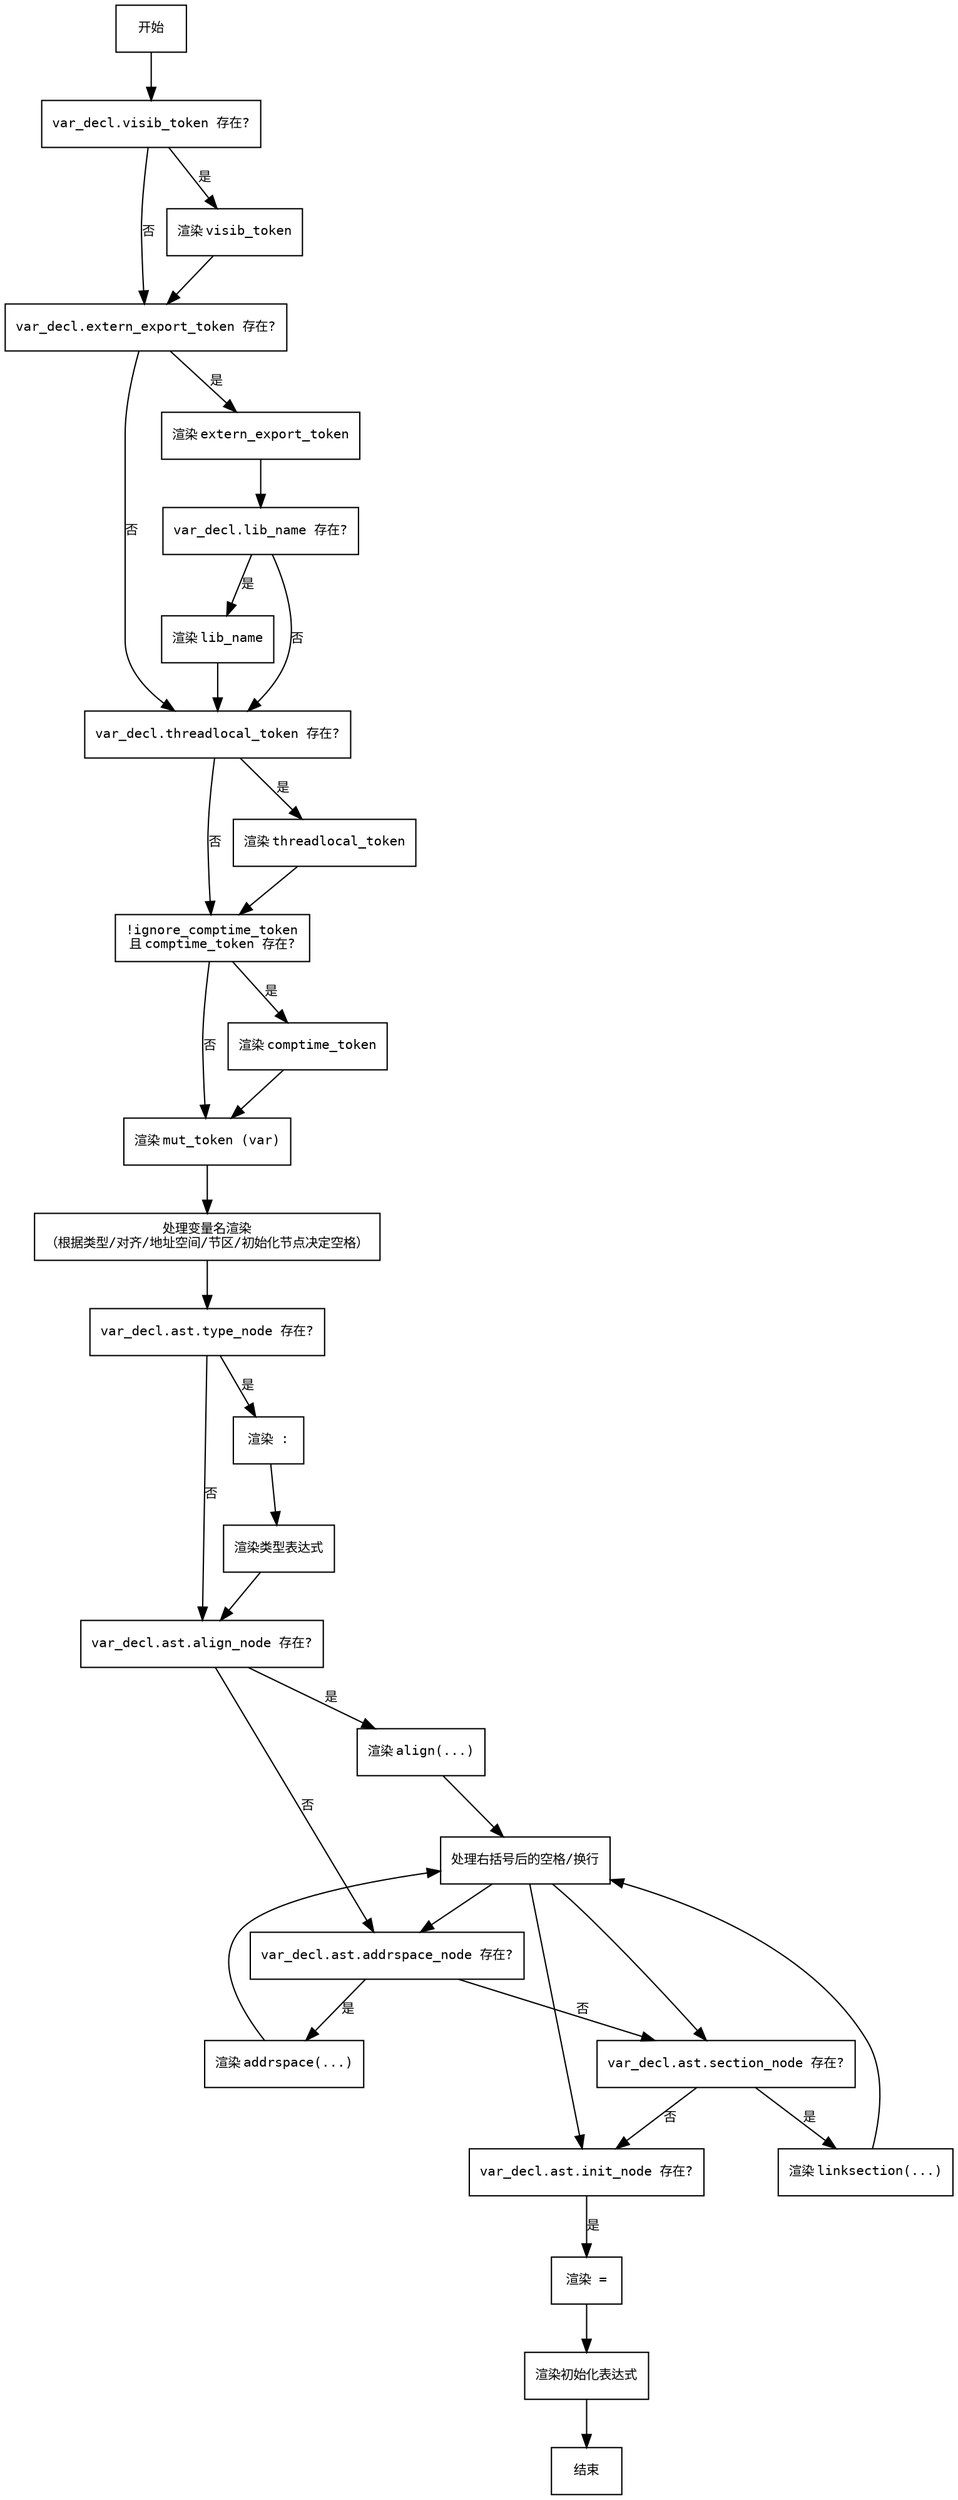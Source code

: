 
digraph RenderVarDeclWithoutFixups {
    node [shape=rectangle, fontname="Courier", fontsize=10];
    edge [fontname="Courier", fontsize=10];
    
    start [label="开始"];
    end [label="结束"];
    
    visib_token_check [label="var_decl.visib_token 存在?"];
    render_visib [label="渲染 visib_token"];
    extern_check [label="var_decl.extern_export_token 存在?"];
    render_extern [label="渲染 extern_export_token"];
    libname_check [label="var_decl.lib_name 存在?"];
    render_libname [label="渲染 lib_name"];
    threadlocal_check [label="var_decl.threadlocal_token 存在?"];
    render_threadlocal [label="渲染 threadlocal_token"];
    comptime_check [label="!ignore_comptime_token\n且 comptime_token 存在?"];
    render_comptime [label="渲染 comptime_token"];
    render_mut [label="渲染 mut_token (var)"];
    name_handling [label="处理变量名渲染\n（根据类型/对齐/地址空间/节区/初始化节点决定空格）"];
    type_node_check [label="var_decl.ast.type_node 存在?"];
    render_colon [label="渲染 :"];
    render_type [label="渲染类型表达式"];
    align_node_check [label="var_decl.ast.align_node 存在?"];
    render_align [label="渲染 align(...)"];
    addrspace_check [label="var_decl.ast.addrspace_node 存在?"];
    render_addrspace [label="渲染 addrspace(...)"];
    section_check [label="var_decl.ast.section_node 存在?"];
    render_section [label="渲染 linksection(...)"];
    init_node_check [label="var_decl.ast.init_node 存在?"];
    render_eq [label="渲染 ="];
    render_init [label="渲染初始化表达式"];
    handle_remaining [label="处理右括号后的空格/换行"];
    
    start -> visib_token_check;
    
    visib_token_check -> render_visib [label="是"];
    visib_token_check -> extern_check [label="否"];
    render_visib -> extern_check;
    
    extern_check -> render_extern [label="是"];
    extern_check -> threadlocal_check [label="否"];
    render_extern -> libname_check;
    libname_check -> render_libname [label="是"];
    libname_check -> threadlocal_check [label="否"];
    render_libname -> threadlocal_check;
    
    threadlocal_check -> render_threadlocal [label="是"];
    threadlocal_check -> comptime_check [label="否"];
    render_threadlocal -> comptime_check;
    
    comptime_check -> render_comptime [label="是"];
    comptime_check -> render_mut [label="否"];
    render_comptime -> render_mut;
    
    render_mut -> name_handling;
    name_handling -> type_node_check;
    
    type_node_check -> render_colon [label="是"];
    type_node_check -> align_node_check [label="否"];
    render_colon -> render_type;
    render_type -> align_node_check;
    
    align_node_check -> render_align [label="是"];
    align_node_check -> addrspace_check [label="否"];
    render_align -> handle_remaining;
    handle_remaining -> addrspace_check;
    
    addrspace_check -> render_addrspace [label="是"];
    addrspace_check -> section_check [label="否"];
    render_addrspace -> handle_remaining;
    handle_remaining -> section_check;
    
    section_check -> render_section [label="是"];
    section_check -> init_node_check [label="否"];
    render_section -> handle_remaining;
    handle_remaining -> init_node_check;
    
    init_node_check -> render_eq [label="是"];
    render_eq -> render_init;
    render_init -> end;
}

